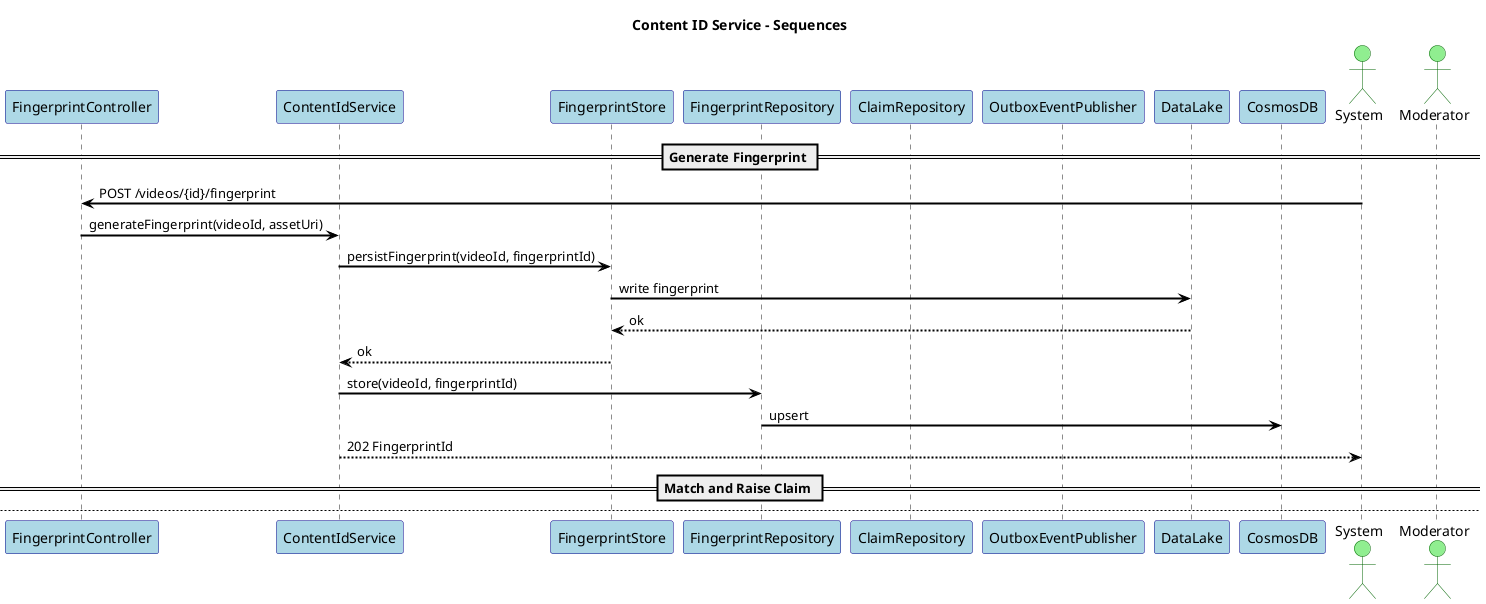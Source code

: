 @startuml
title Content ID Service - Sequences

skinparam shadowing false
skinparam fontName "Helvetica"
skinparam titleFontName "Helvetica"
skinparam legendFontName "Helvetica"
skinparam noteFontName "Helvetica"
skinparam backgroundColor white
skinparam participantBackgroundColor lightblue
skinparam participantBorderColor darkblue
skinparam actorBackgroundColor lightgreen
skinparam actorBorderColor darkgreen
skinparam arrowColor black
skinparam arrowThickness 2
skinparam sequenceArrowThickness 2
skinparam sequenceMessageAlignment left
skinparam sequenceReferenceBackgroundColor lightyellow
skinparam sequenceReferenceBorderColor black


participant "FingerprintController" as C
participant "ContentIdService" as S
participant "FingerprintStore" as FS
participant "FingerprintRepository" as FRepo
participant "ClaimRepository" as Repo
participant "OutboxEventPublisher" as Outbox
participant "DataLake" as DL
participant "CosmosDB" as Cosmos

== Generate Fingerprint ==
actor System
System -> C: POST /videos/{id}/fingerprint
C -> S: generateFingerprint(videoId, assetUri)
S -> FS: persistFingerprint(videoId, fingerprintId)
FS -> DL: write fingerprint
DL --> FS: ok
FS --> S: ok
S -> FRepo: store(videoId, fingerprintId)
FRepo -> Cosmos: upsert
S --> System: 202 FingerprintId

== Match and Raise Claim ==
newpage Match and Raise Claim
System -> S: match(videoId, fingerprintId)
S -> FS: search(fingerprintId)
FS -> DL: query
DL --> FS: [MatchResult]
FS --> S: [MatchResult]
alt matches found
S -> Repo: save(Claim{videoId, ownerId, matches, status=OPEN})
Repo -> Cosmos: upsert
S -> Outbox: publish(ContentClaimRaised{videoId, claimId})
else no matches
end

== Resolve Claim ==
newpage Resolve Claim
actor Moderator
Moderator -> C: POST /claims/{id}/resolve {action}
C -> S: resolveClaim(claimId, action)
S -> Repo: updateStatus(claimId, RESOLVED)
Repo -> Cosmos: patch
S -> Outbox: publish(ContentClaimResolved{claimId, action})
Outbox --> S: ack
S --> Moderator: 204

@enduml
